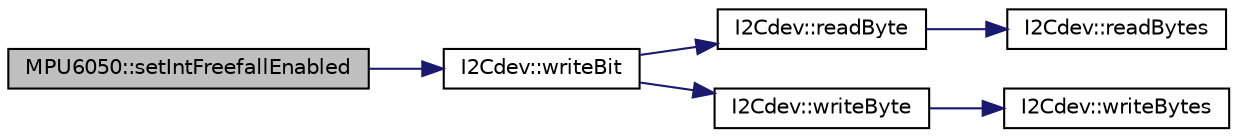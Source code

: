 digraph "MPU6050::setIntFreefallEnabled"
{
  edge [fontname="Helvetica",fontsize="10",labelfontname="Helvetica",labelfontsize="10"];
  node [fontname="Helvetica",fontsize="10",shape=record];
  rankdir="LR";
  Node1088 [label="MPU6050::setIntFreefallEnabled",height=0.2,width=0.4,color="black", fillcolor="grey75", style="filled", fontcolor="black"];
  Node1088 -> Node1089 [color="midnightblue",fontsize="10",style="solid",fontname="Helvetica"];
  Node1089 [label="I2Cdev::writeBit",height=0.2,width=0.4,color="black", fillcolor="white", style="filled",URL="$class_i2_cdev.html#aa68890af87de5471d32e583ebbd91acb",tooltip="write a single bit in an 8-bit device register. "];
  Node1089 -> Node1090 [color="midnightblue",fontsize="10",style="solid",fontname="Helvetica"];
  Node1090 [label="I2Cdev::readByte",height=0.2,width=0.4,color="black", fillcolor="white", style="filled",URL="$class_i2_cdev.html#aef1db446b45660c6631fc780278ac366",tooltip="Read single byte from an 8-bit device register. "];
  Node1090 -> Node1091 [color="midnightblue",fontsize="10",style="solid",fontname="Helvetica"];
  Node1091 [label="I2Cdev::readBytes",height=0.2,width=0.4,color="black", fillcolor="white", style="filled",URL="$class_i2_cdev.html#ae1eed9468ce4653e080bfd8481d2ac88",tooltip="Read multiple bytes from an 8-bit device register. "];
  Node1089 -> Node1092 [color="midnightblue",fontsize="10",style="solid",fontname="Helvetica"];
  Node1092 [label="I2Cdev::writeByte",height=0.2,width=0.4,color="black", fillcolor="white", style="filled",URL="$class_i2_cdev.html#aeb297637ef985cd562da465ba61b7042",tooltip="Write single byte to an 8-bit device register. "];
  Node1092 -> Node1093 [color="midnightblue",fontsize="10",style="solid",fontname="Helvetica"];
  Node1093 [label="I2Cdev::writeBytes",height=0.2,width=0.4,color="black", fillcolor="white", style="filled",URL="$class_i2_cdev.html#aa4e39cac6c0eac5112f9132084bcc93e"];
}

